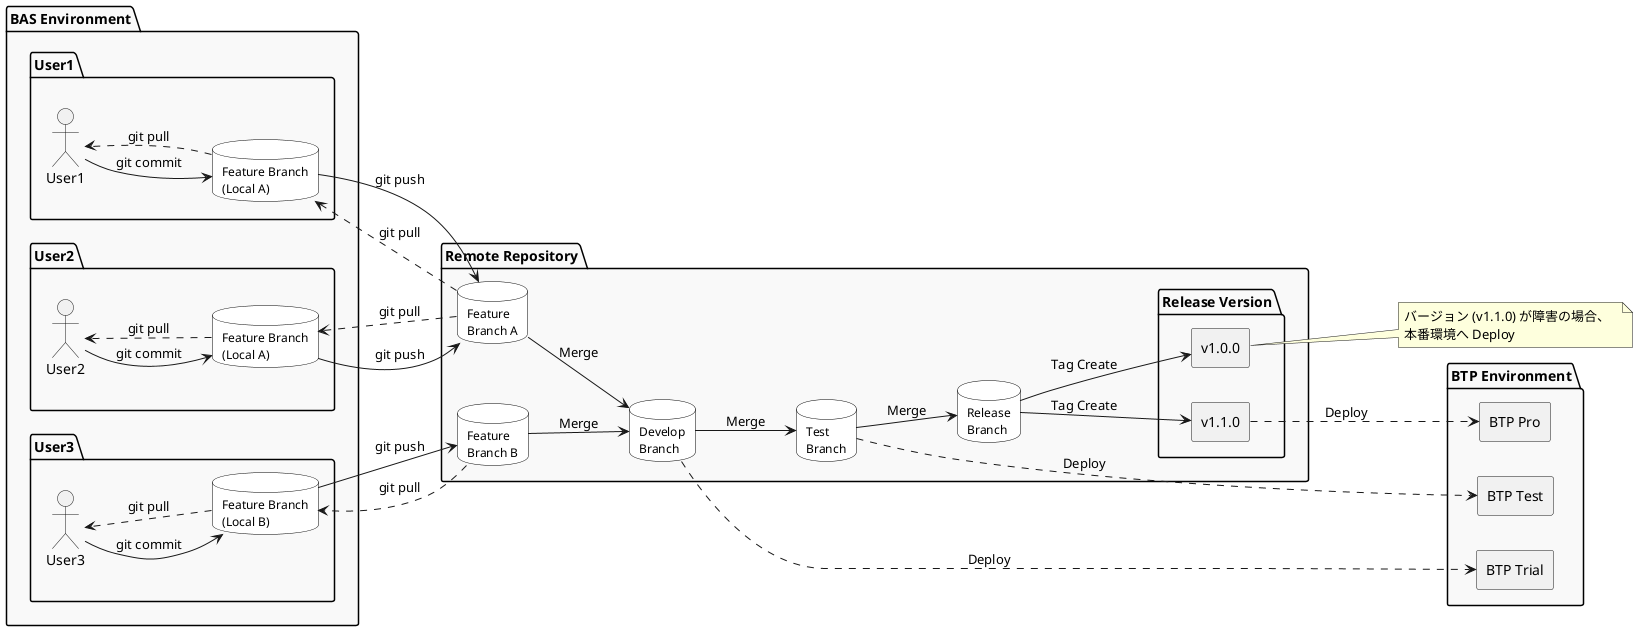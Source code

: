 @startuml
skinparam database {
    BackgroundColor White
    BorderColor Black
    FontSize 12
}
skinparam package {
    BorderColor Black
    BackgroundColor #F9F9F9
}
skinparam ranksep 30  ' ノード間の垂直間隔を縮小
skinparam nodesep 10  ' ノード内の間隔を縮小

' === ローカル環境: User A/B/C ===
package "BAS Environment" {

    package "User1" {
        actor DevA as "User1"
        database LocalFeatureA1 as "Feature Branch\n(Local A)"
        DevA --> LocalFeatureA1 : git commit
    }

    package "User2" {
        actor DevB as "User2"
        database LocalFeatureA2 as "Feature Branch\n(Local A)"
        DevB --> LocalFeatureA2 : git commit
    }

    package "User3" {
        actor DevC as "User3"
        database LocalFeatureB as "Feature Branch\n(Local B)"
        DevC --> LocalFeatureB : git commit
    }
}

' === リモートリポジトリ ===
package "Remote Repository" {
    database RemoteFeatureA as "Feature\nBranch A"
    database RemoteFeatureB as "Feature\nBranch B"
    
    left to right direction
    database RemoteDevelop as "Develop\nBranch"
    database RemoteTest as "Test\nBranch"
    database RemoteRelease as "Release\nBranch"
    package "Release Version" {
      rectangle tag1 as "v1.0.0"
      rectangle tag2 as "v1.1.0"
    }
}

' === BTP環境 (Remote Repositoryの下に配置されやすくする) ===
package "BTP Environment" {
    left to right direction
    rectangle ReleaseBTP as "BTP Pro"
    rectangle TestBTP as "BTP Test"
    rectangle DevelopBTP as "BTP Trial"
}

' === ローカル → リモート Push ===
LocalFeatureA1 --> RemoteFeatureA : git push
LocalFeatureA2 --> RemoteFeatureA : git push
LocalFeatureB --> RemoteFeatureB : git push

' === リモート → ローカル Pull ===
RemoteFeatureA ..> LocalFeatureA1 : git pull
LocalFeatureA1 ..> DevA : git pull
RemoteFeatureA ..> LocalFeatureA2 : git pull
LocalFeatureA2 ..> DevB : git pull
RemoteFeatureB ..> LocalFeatureB : git pull
LocalFeatureB ..> DevC : git pull

' === リモートブランチ間フロー ===
RemoteFeatureA --> RemoteDevelop : Merge
RemoteFeatureB --> RemoteDevelop : Merge
RemoteDevelop --> RemoteTest : Merge
RemoteTest --> RemoteRelease : Merge
RemoteRelease --> tag1 : Tag Create
RemoteRelease --> tag2 : Tag Create

' === リモート → BTP 環境 Deploy ===
RemoteDevelop .down.> DevelopBTP : Deploy
RemoteTest .down.> TestBTP : Deploy
tag2 .down.> ReleaseBTP : Deploy

note right of tag1
バージョン (v1.1.0) が障害の場合、  
本番環境へ Deploy
end note
@enduml
